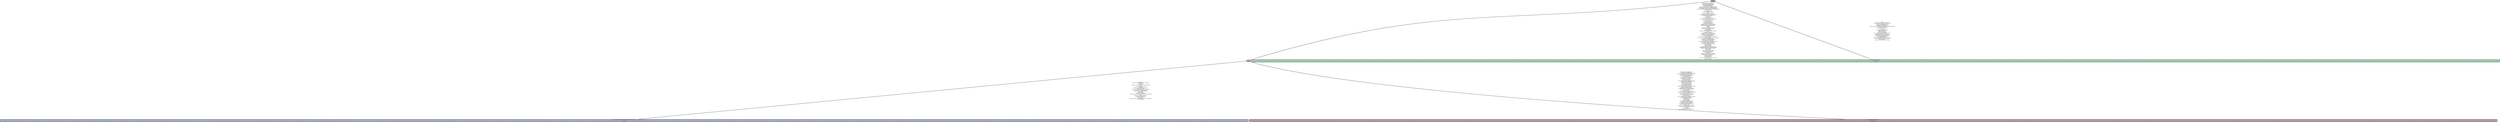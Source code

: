 graph Tree {
node [shape=box, style="filled, rounded",color="black",penwidth="3",fontcolor="black",                 fontname=helvetica] ;
graph [ranksep="0 equally", splines=straight,                 bgcolor=transparent, dpi=200] ;
edge [fontname=helvetica, color=black] ;
0 [label="cleaners and helpers in offices, hotels and other establishments
Prob: accountants:0.0 accounting and bookkeeping clerks:0.0 actors:0.0 administrative and executive secretaries:0.0 announcers on radio, television and other media:0.0 applications programmers:0.0 assemblers not elsewhere classified:0.0 bank tellers and related clerks:0.0 beauticians and related workers:0.0 bookmakers, croupiers and related gaming workers:0.0 bricklayers and related workers:0.0 broadcasting and audio-visual technicians:0.0 building and related electricians:0.0 building architects:0.0 building construction labourers:0.0 bus and tram drivers:0.0 business services and administration managers not elsewhere classified:0.0 cabinet-makers and related workers:0.0 carpenters and joiners:0.0 cashiers and ticket clerks:0.0 chefs:0.1 chemical engineers:0.0 civil engineering labourers:0.0 cleaners and helpers in offices, hotels and other establishments:0.1 clerical support workers not elsewhere classified:0.0 commercial sales representatives:0.0 conference and event planners:0.0 construction managers:0.0 construction supervisors:0.0 contact centre information clerks:0.0 cooks:0.0 crop farm labourers:0.0 dentists:0.0 domestic cleaners and helpers:0.0 early childhood educators:0.0 electrical mechanics and fitters:0.0 engineering professionals not elsewhere classified:0.0 farming, forestry and fisheries advisers:0.0 finance managers:0.0 financial and investment advisers:0.0 floor layers and tile setters:0.0 food service counter attendants:0.0 forestry and related workers:0.0 garden and horticultural labourers:0.0 garment and related pattern-makers and cutters:0.0 general office clerks:0.0 hairdressers:0.0 hand packers:0.1 health care assistants:0.0 health professionals not elsewhere classified:0.0 health services managers:0.0 heavy truck and lorry drivers:0.1 incinerator and water treatment plant operators:0.0 jewellery and precious-metal workers:0.0 journalists:0.0 kitchen helpers:0.0 lifting truck operators:0.0 mail carriers and sorting clerks:0.0 management and organization analysts:0.0 manufacturing labourers not elsewhere classified:0.0 mathematicians, actuaries and statisticians:0.0 mechanical engineers:0.0 medical and dental prosthetic technicians:0.0 medical and pharmaceutical technicians:0.0 metal processing plant operators:0.0 metal working machine tool setters and operators:0.0 motor vehicle mechanics and repairers:0.0 nursing professionals:0.0 office supervisors:0.0 packing, bottling and labelling machine operators:0.0 painters and related workers:0.0 personal services workers not elsewhere classified:0.0 personnel and careers professionals:0.1 physiotherapy technicians and assistants:0.0 plumbers and pipe fitters:0.0 police inspectors and detectives:0.0 police officers:0.0 prison guards:0.0 product graders and testers (excluding foods and beverages):0.1 production clerks:0.0 protective services workers not elsewhere classified:0.0 real estate agents and property managers:0.0 receptionists (general):0.0 sales and marketing managers:0.0 sales workers not elsewhere classified:0.0 secondary education teachers:0.0 shop sales assistants:0.1 shop supervisors:0.0 social work and counselling professionals:0.0 specialist medical practitioners:0.0 statistical, finance and insurance clerks:0.0 stock clerks:0.0 supply, distribution and related managers:0.0 teachers' aides:0.0 teaching professionals not elsewhere classified:0.0 university and higher education teachers:0.0 vehicle cleaners:0.0 waiters:0.0 welders and flamecutters:0.0 well drillers and borers and related workers:0.0
Frac: 0.253", fillcolor="#abb6c6"] ;
1 [label="SPISCO08", fillcolor="#b5a7ba"] ;
2 [label="building construction labourers
Prob: accountants:0.0 accounting and bookkeeping clerks:0.0 actors:0.0 administrative and executive secretaries:0.0 announcers on radio, television and other media:0.0 applications programmers:0.0 assemblers not elsewhere classified:0.0 bank tellers and related clerks:0.0 beauticians and related workers:0.0 bookmakers, croupiers and related gaming workers:0.0 bricklayers and related workers:0.0 broadcasting and audio-visual technicians:0.0 building and related electricians:0.0 building architects:0.0 building construction labourers:0.1 bus and tram drivers:0.0 business services and administration managers not elsewhere classified:0.0 cabinet-makers and related workers:0.0 carpenters and joiners:0.0 cashiers and ticket clerks:0.0 chefs:0.0 chemical engineers:0.0 civil engineering labourers:0.0 cleaners and helpers in offices, hotels and other establishments:0.0 clerical support workers not elsewhere classified:0.0 commercial sales representatives:0.0 conference and event planners:0.0 construction managers:0.0 construction supervisors:0.0 contact centre information clerks:0.0 cooks:0.0 crop farm labourers:0.0 dentists:0.0 domestic cleaners and helpers:0.1 early childhood educators:0.0 electrical mechanics and fitters:0.0 engineering professionals not elsewhere classified:0.0 farming, forestry and fisheries advisers:0.0 finance managers:0.0 financial and investment advisers:0.0 floor layers and tile setters:0.0 food service counter attendants:0.0 forestry and related workers:0.0 garden and horticultural labourers:0.0 garment and related pattern-makers and cutters:0.0 general office clerks:0.0 hairdressers:0.0 hand packers:0.0 health care assistants:0.0 health professionals not elsewhere classified:0.0 health services managers:0.0 heavy truck and lorry drivers:0.0 incinerator and water treatment plant operators:0.0 jewellery and precious-metal workers:0.0 journalists:0.0 kitchen helpers:0.0 lifting truck operators:0.0 mail carriers and sorting clerks:0.0 management and organization analysts:0.0 manufacturing labourers not elsewhere classified:0.1 mathematicians, actuaries and statisticians:0.0 mechanical engineers:0.0 medical and dental prosthetic technicians:0.0 medical and pharmaceutical technicians:0.0 metal processing plant operators:0.0 metal working machine tool setters and operators:0.0 motor vehicle mechanics and repairers:0.1 nursing professionals:0.0 office supervisors:0.0 packing, bottling and labelling machine operators:0.0 painters and related workers:0.0 personal services workers not elsewhere classified:0.0 personnel and careers professionals:0.0 physiotherapy technicians and assistants:0.0 plumbers and pipe fitters:0.0 police inspectors and detectives:0.0 police officers:0.0 prison guards:0.0 product graders and testers (excluding foods and beverages):0.0 production clerks:0.0 protective services workers not elsewhere classified:0.0 real estate agents and property managers:0.0 receptionists (general):0.0 sales and marketing managers:0.0 sales workers not elsewhere classified:0.0 secondary education teachers:0.0 shop sales assistants:0.0 shop supervisors:0.0 social work and counselling professionals:0.0 specialist medical practitioners:0.0 statistical, finance and insurance clerks:0.0 stock clerks:0.0 supply, distribution and related managers:0.0 teachers' aides:0.0 teaching professionals not elsewhere classified:0.0 university and higher education teachers:0.0 vehicle cleaners:0.0 waiters:0.0 welders and flamecutters:0.0 well drillers and borers and related workers:0.0
Frac: 0.461", fillcolor="#bb9fb3"] ;
3 [label="SPISCO08", fillcolor="#afb2b8"] ;
4 [label="health care assistants
Prob: accountants:0.0 accounting and bookkeeping clerks:0.0 actors:0.0 administrative and executive secretaries:0.0 announcers on radio, television and other media:0.0 applications programmers:0.0 assemblers not elsewhere classified:0.0 bank tellers and related clerks:0.0 beauticians and related workers:0.0 bookmakers, croupiers and related gaming workers:0.0 bricklayers and related workers:0.0 broadcasting and audio-visual technicians:0.0 building and related electricians:0.0 building architects:0.0 building construction labourers:0.0 bus and tram drivers:0.0 business services and administration managers not elsewhere classified:0.1 cabinet-makers and related workers:0.0 carpenters and joiners:0.0 cashiers and ticket clerks:0.0 chefs:0.0 chemical engineers:0.0 civil engineering labourers:0.0 cleaners and helpers in offices, hotels and other establishments:0.0 clerical support workers not elsewhere classified:0.0 commercial sales representatives:0.0 conference and event planners:0.0 construction managers:0.0 construction supervisors:0.0 contact centre information clerks:0.0 cooks:0.1 crop farm labourers:0.0 dentists:0.0 domestic cleaners and helpers:0.0 early childhood educators:0.0 electrical mechanics and fitters:0.0 engineering professionals not elsewhere classified:0.0 farming, forestry and fisheries advisers:0.0 finance managers:0.0 financial and investment advisers:0.0 floor layers and tile setters:0.0 food service counter attendants:0.0 forestry and related workers:0.0 garden and horticultural labourers:0.0 garment and related pattern-makers and cutters:0.0 general office clerks:0.0 hairdressers:0.0 hand packers:0.0 health care assistants:0.1 health professionals not elsewhere classified:0.0 health services managers:0.0 heavy truck and lorry drivers:0.0 incinerator and water treatment plant operators:0.0 jewellery and precious-metal workers:0.0 journalists:0.0 kitchen helpers:0.0 lifting truck operators:0.0 mail carriers and sorting clerks:0.0 management and organization analysts:0.0 manufacturing labourers not elsewhere classified:0.0 mathematicians, actuaries and statisticians:0.0 mechanical engineers:0.0 medical and dental prosthetic technicians:0.0 medical and pharmaceutical technicians:0.0 metal processing plant operators:0.0 metal working machine tool setters and operators:0.0 motor vehicle mechanics and repairers:0.0 nursing professionals:0.1 office supervisors:0.0 packing, bottling and labelling machine operators:0.0 painters and related workers:0.0 personal services workers not elsewhere classified:0.0 personnel and careers professionals:0.0 physiotherapy technicians and assistants:0.0 plumbers and pipe fitters:0.0 police inspectors and detectives:0.0 police officers:0.0 prison guards:0.0 product graders and testers (excluding foods and beverages):0.0 production clerks:0.0 protective services workers not elsewhere classified:0.0 real estate agents and property managers:0.0 receptionists (general):0.0 sales and marketing managers:0.0 sales workers not elsewhere classified:0.0 secondary education teachers:0.0 shop sales assistants:0.0 shop supervisors:0.0 social work and counselling professionals:0.0 specialist medical practitioners:0.0 statistical, finance and insurance clerks:0.0 stock clerks:0.0 supply, distribution and related managers:0.0 teachers' aides:0.0 teaching professionals not elsewhere classified:0.0 university and higher education teachers:0.0 vehicle cleaners:0.0 waiters:0.0 welders and flamecutters:0.0 well drillers and borers and related workers:0.0
Frac: 0.286", fillcolor="#a0ceb2"] ;
1 -- 0 [label=" stock clerks\n garment and related pattern-makers and cutters\n hand packers\n journalists\n protective services workers not elsewhere classified\n dentists\n sales and marketing managers\n hairdressers\n real estate agents and property managers\n bus and tram drivers\n metal working machine tool setters and operators\n financial and investment advisers\n farming, forestry and fisheries advisers\n prison guards\n chemical engineers\n floor layers and tile setters\n product graders and testers (excluding foods and beverages)\n chefs\n personnel and careers professionals\n heavy truck and lorry drivers\n shop sales assistants\n accountants\n cleaners and helpers in offices, hotels and other establishments\n finance managers",penwidth=3] ;
1 -- 2 [label=" accounting and bookkeeping clerks\n beauticians and related workers\n bookmakers, croupiers and related gaming workers\n bricklayers and related workers\n broadcasting and audio-visual technicians\n building and related electricians\n building architects\n building construction labourers\n cabinet-makers and related workers\n carpenters and joiners\n cashiers and ticket clerks\n civil engineering labourers\n clerical support workers not elsewhere classified\n commercial sales representatives\n conference and event planners\n construction supervisors\n domestic cleaners and helpers\n early childhood educators\n electrical mechanics and fitters\n engineering professionals not elsewhere classified\n forestry and related workers\n garden and horticultural labourers\n health professionals not elsewhere classified\n jewellery and precious-metal workers\n kitchen helpers\n lifting truck operators\n management and organization analysts\n manufacturing labourers not elsewhere classified\n mechanical engineers\n medical and pharmaceutical technicians\n motor vehicle mechanics and repairers\n office supervisors\n painters and related workers\n personal services workers not elsewhere classified\n plumbers and pipe fitters\n police inspectors and detectives\n police officers\n production clerks\n receptionists (general)\n sales workers not elsewhere classified\n secondary education teachers\n social work and counselling professionals\n specialist medical practitioners\n statistical, finance and insurance clerks\n teachers' aides\n teaching professionals not elsewhere classified\n university and higher education teachers\n vehicle cleaners\n waiters\n welders and flamecutters\n well drillers and borers and related workers",penwidth=3] ;
3 -- 1 [label=" police inspectors and detectives\n accounting and bookkeeping clerks\n building and related electricians\n civil engineering labourers\n secondary education teachers\n manufacturing labourers not elsewhere classified\n personal services workers not elsewhere classified\n clerical support workers not elsewhere classified\n cleaners and helpers in offices, hotels and other establishments\n lifting truck operators\n waiters\n carpenters and joiners\n sales and marketing managers\n chefs\n commercial sales representatives\n garment and related pattern-makers and cutters\n jewellery and precious-metal workers\n cashiers and ticket clerks\n accountants\n production clerks\n heavy truck and lorry drivers\n health professionals not elsewhere classified\n prison guards\n domestic cleaners and helpers\n bus and tram drivers\n chemical engineers\n building construction labourers\n construction supervisors\n university and higher education teachers\n statistical, finance and insurance clerks\n personnel and careers professionals\n journalists\n stock clerks\n management and organization analysts\n bricklayers and related workers\n hand packers\n shop sales assistants\n teaching professionals not elsewhere classified\n dentists\n plumbers and pipe fitters\n cabinet-makers and related workers\n well drillers and borers and related workers\n garden and horticultural labourers\n forestry and related workers\n metal working machine tool setters and operators\n vehicle cleaners\n product graders and testers (excluding foods and beverages)\n painters and related workers\n social work and counselling professionals\n financial and investment advisers\n electrical mechanics and fitters\n bookmakers, croupiers and related gaming workers\n motor vehicle mechanics and repairers\n specialist medical practitioners\n sales workers not elsewhere classified\n finance managers\n receptionists (general)\n office supervisors\n real estate agents and property managers\n engineering professionals not elsewhere classified\n medical and pharmaceutical technicians\n kitchen helpers\n teachers' aides\n beauticians and related workers\n conference and event planners\n early childhood educators\n hairdressers\n farming, forestry and fisheries advisers\n broadcasting and audio-visual technicians\n floor layers and tile setters\n building architects\n welders and flamecutters\n police officers\n protective services workers not elsewhere classified\n mechanical engineers",penwidth=3] ;
3 -- 4 [label=" actors\n administrative and executive secretaries\n announcers on radio, television and other media\n applications programmers\n assemblers not elsewhere classified\n bank tellers and related clerks\n business services and administration managers not elsewhere classified\n construction managers\n contact centre information clerks\n cooks\n crop farm labourers\n food service counter attendants\n general office clerks\n health care assistants\n health services managers\n incinerator and water treatment plant operators\n mail carriers and sorting clerks\n mathematicians, actuaries and statisticians\n medical and dental prosthetic technicians\n metal processing plant operators\n nursing professionals\n packing, bottling and labelling machine operators\n physiotherapy technicians and assistants\n shop supervisors\n supply, distribution and related managers",penwidth=3] ;
{rank = same;}}